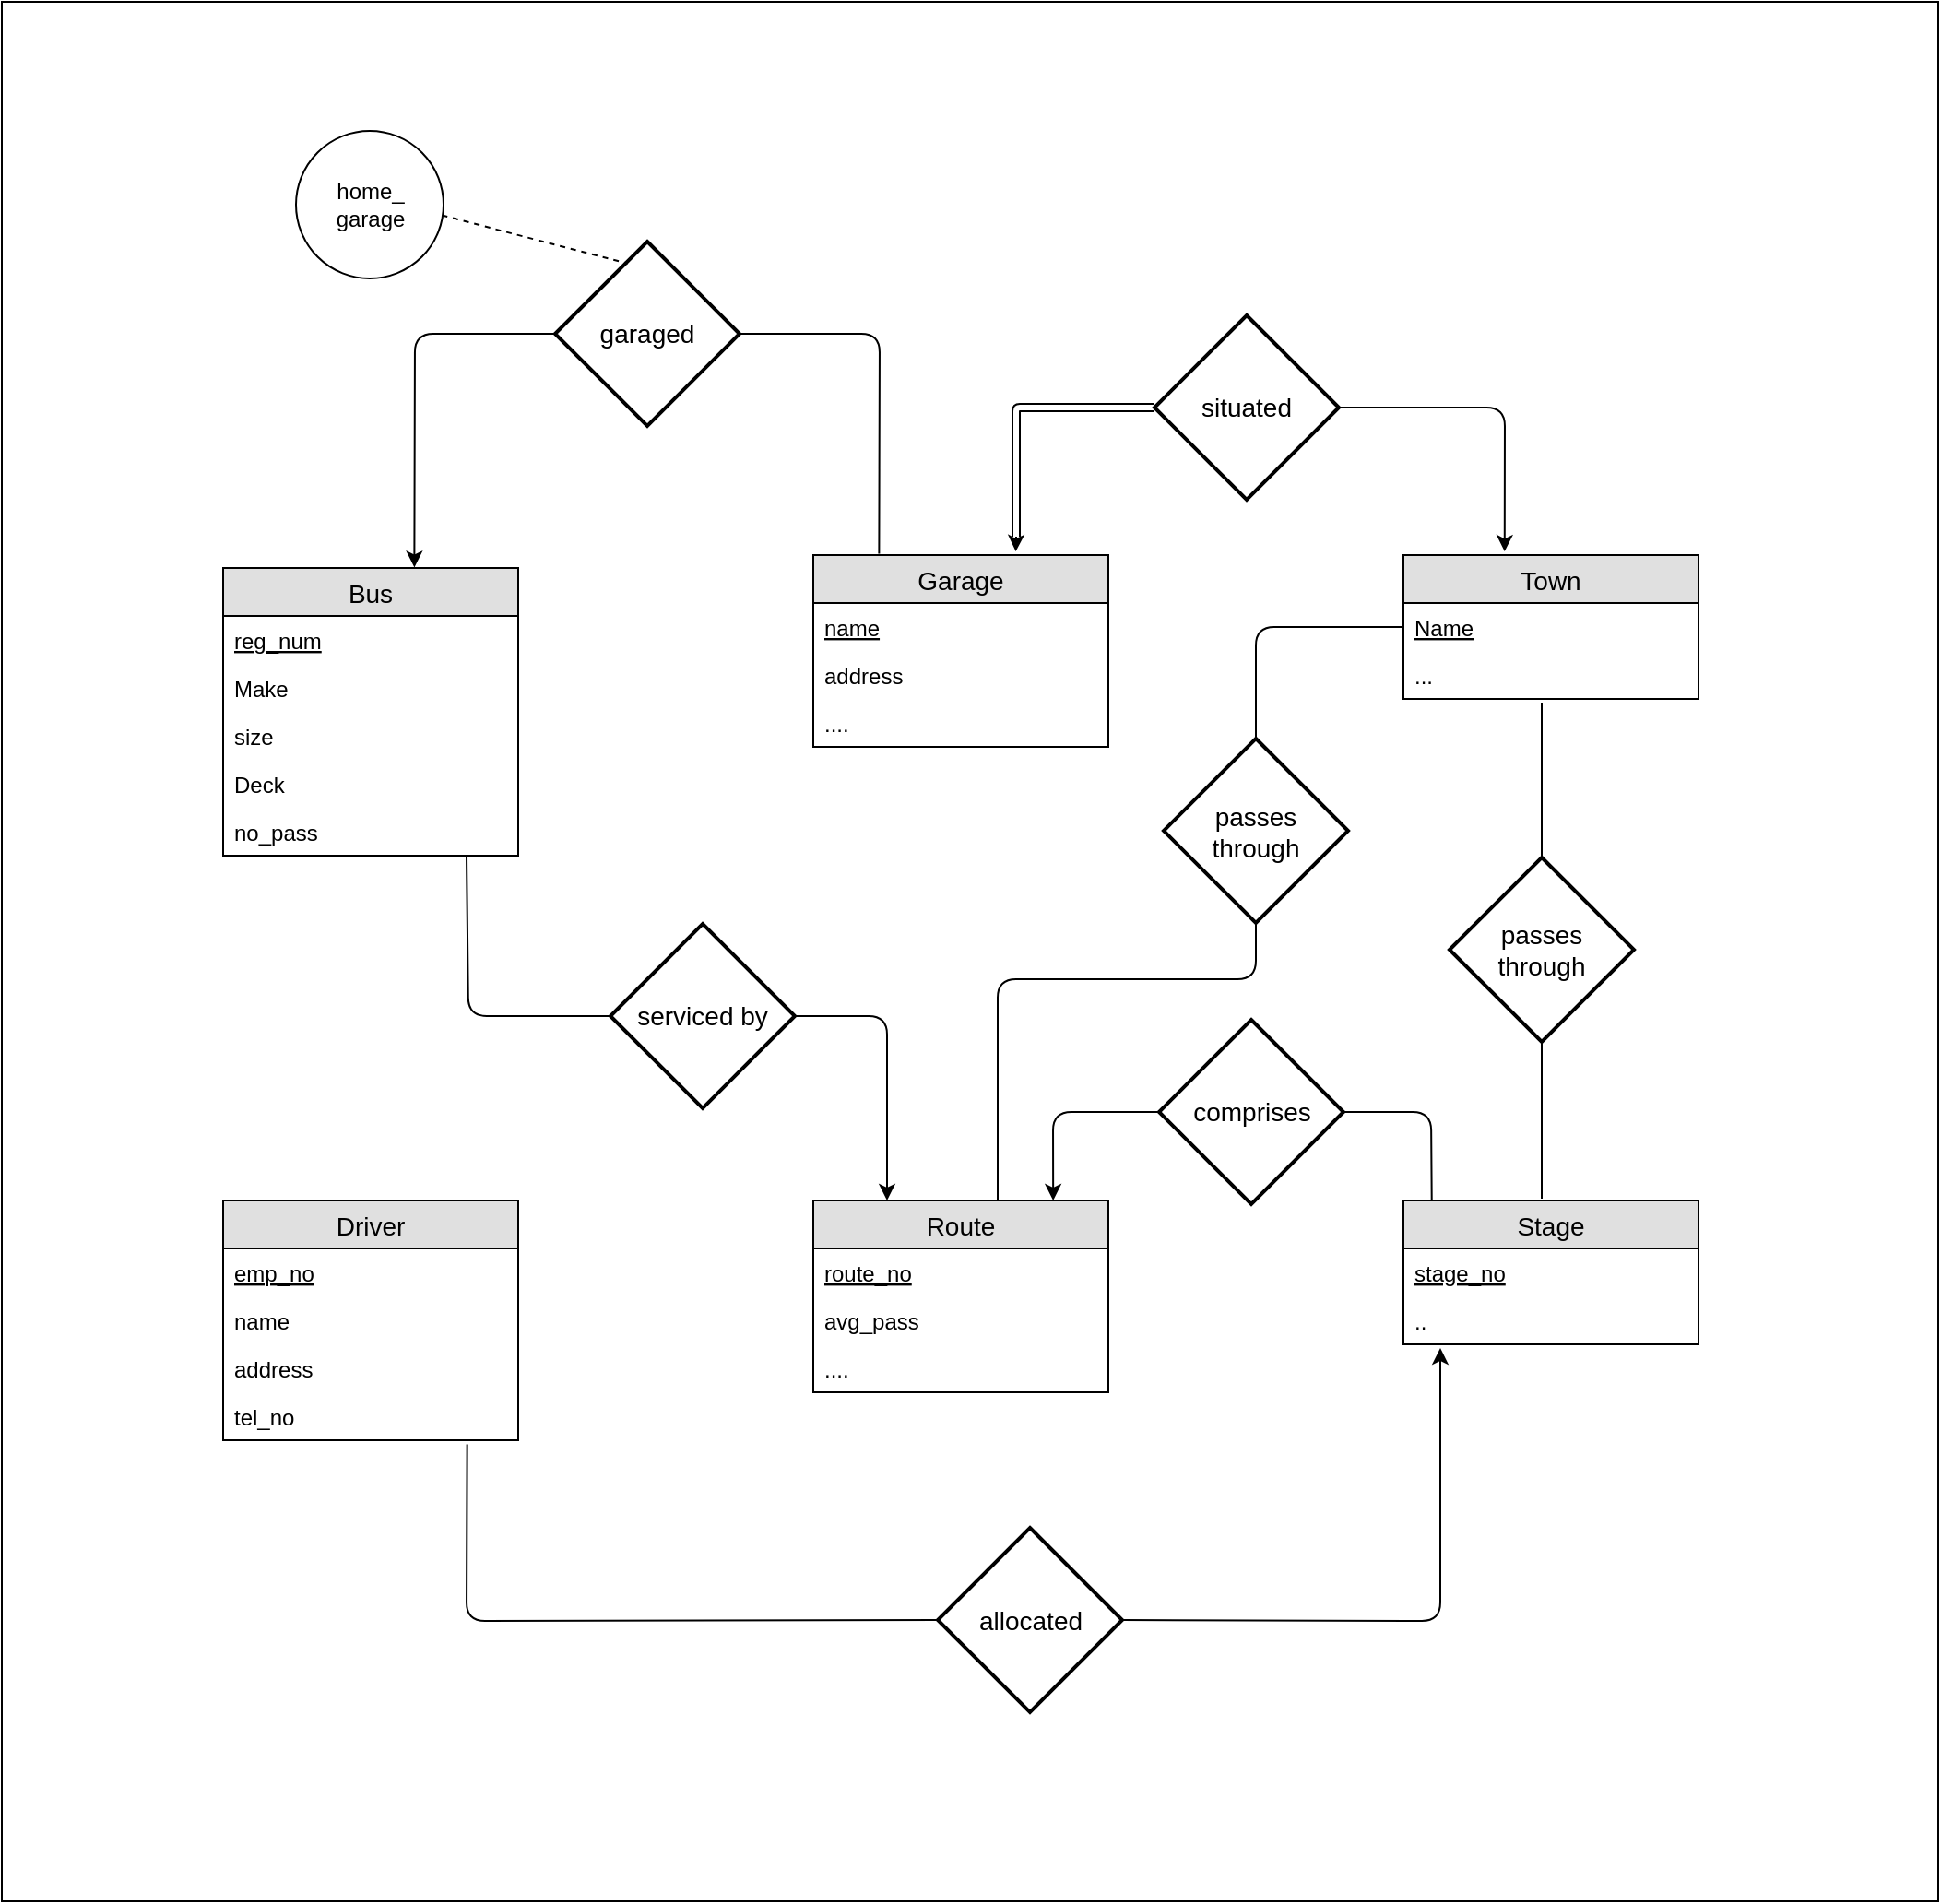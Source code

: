 <mxfile version="13.6.4" type="github"><diagram id="V0qjt5Rt9c-TLqGzVptZ" name="Page-1"><mxGraphModel dx="1840" dy="1577" grid="1" gridSize="10" guides="1" tooltips="1" connect="1" arrows="1" fold="1" page="1" pageScale="1" pageWidth="850" pageHeight="1100" math="0" shadow="0"><root><mxCell id="0"/><mxCell id="1" parent="0"/><mxCell id="VQQyLDHfN_LTw15MaXbm-67" value="" style="rounded=0;whiteSpace=wrap;html=1;fillColor=none;fontColor=none;" parent="1" vertex="1"><mxGeometry x="-200" y="-70" width="1050" height="1030" as="geometry"/></mxCell><mxCell id="VQQyLDHfN_LTw15MaXbm-1" value="Garage" style="swimlane;fontStyle=0;childLayout=stackLayout;horizontal=1;startSize=26;fillColor=#e0e0e0;horizontalStack=0;resizeParent=1;resizeParentMax=0;resizeLast=0;collapsible=1;marginBottom=0;swimlaneFillColor=#ffffff;align=center;fontSize=14;" parent="1" vertex="1"><mxGeometry x="240" y="230" width="160" height="104" as="geometry"/></mxCell><mxCell id="VQQyLDHfN_LTw15MaXbm-2" value="name" style="text;strokeColor=none;fillColor=none;spacingLeft=4;spacingRight=4;overflow=hidden;rotatable=0;points=[[0,0.5],[1,0.5]];portConstraint=eastwest;fontSize=12;fontStyle=4" parent="VQQyLDHfN_LTw15MaXbm-1" vertex="1"><mxGeometry y="26" width="160" height="26" as="geometry"/></mxCell><mxCell id="VQQyLDHfN_LTw15MaXbm-3" value="address" style="text;strokeColor=none;fillColor=none;spacingLeft=4;spacingRight=4;overflow=hidden;rotatable=0;points=[[0,0.5],[1,0.5]];portConstraint=eastwest;fontSize=12;" parent="VQQyLDHfN_LTw15MaXbm-1" vertex="1"><mxGeometry y="52" width="160" height="26" as="geometry"/></mxCell><mxCell id="VQQyLDHfN_LTw15MaXbm-4" value="...." style="text;strokeColor=none;fillColor=none;spacingLeft=4;spacingRight=4;overflow=hidden;rotatable=0;points=[[0,0.5],[1,0.5]];portConstraint=eastwest;fontSize=12;" parent="VQQyLDHfN_LTw15MaXbm-1" vertex="1"><mxGeometry y="78" width="160" height="26" as="geometry"/></mxCell><mxCell id="VQQyLDHfN_LTw15MaXbm-9" value="Town" style="swimlane;fontStyle=0;childLayout=stackLayout;horizontal=1;startSize=26;fillColor=#e0e0e0;horizontalStack=0;resizeParent=1;resizeParentMax=0;resizeLast=0;collapsible=1;marginBottom=0;swimlaneFillColor=#ffffff;align=center;fontSize=14;" parent="1" vertex="1"><mxGeometry x="560" y="230" width="160" height="78" as="geometry"/></mxCell><mxCell id="VQQyLDHfN_LTw15MaXbm-10" value="Name" style="text;strokeColor=none;fillColor=none;spacingLeft=4;spacingRight=4;overflow=hidden;rotatable=0;points=[[0,0.5],[1,0.5]];portConstraint=eastwest;fontSize=12;fontStyle=4" parent="VQQyLDHfN_LTw15MaXbm-9" vertex="1"><mxGeometry y="26" width="160" height="26" as="geometry"/></mxCell><mxCell id="VQQyLDHfN_LTw15MaXbm-12" value="..." style="text;strokeColor=none;fillColor=none;spacingLeft=4;spacingRight=4;overflow=hidden;rotatable=0;points=[[0,0.5],[1,0.5]];portConstraint=eastwest;fontSize=12;" parent="VQQyLDHfN_LTw15MaXbm-9" vertex="1"><mxGeometry y="52" width="160" height="26" as="geometry"/></mxCell><mxCell id="VQQyLDHfN_LTw15MaXbm-13" value="Bus" style="swimlane;fontStyle=0;childLayout=stackLayout;horizontal=1;startSize=26;fillColor=#e0e0e0;horizontalStack=0;resizeParent=1;resizeParentMax=0;resizeLast=0;collapsible=1;marginBottom=0;swimlaneFillColor=#ffffff;align=center;fontSize=14;" parent="1" vertex="1"><mxGeometry x="-80" y="237" width="160" height="156" as="geometry"/></mxCell><mxCell id="VQQyLDHfN_LTw15MaXbm-14" value="reg_num" style="text;strokeColor=none;fillColor=none;spacingLeft=4;spacingRight=4;overflow=hidden;rotatable=0;points=[[0,0.5],[1,0.5]];portConstraint=eastwest;fontSize=12;fontStyle=4" parent="VQQyLDHfN_LTw15MaXbm-13" vertex="1"><mxGeometry y="26" width="160" height="26" as="geometry"/></mxCell><mxCell id="VQQyLDHfN_LTw15MaXbm-15" value="Make" style="text;strokeColor=none;fillColor=none;spacingLeft=4;spacingRight=4;overflow=hidden;rotatable=0;points=[[0,0.5],[1,0.5]];portConstraint=eastwest;fontSize=12;" parent="VQQyLDHfN_LTw15MaXbm-13" vertex="1"><mxGeometry y="52" width="160" height="26" as="geometry"/></mxCell><mxCell id="VQQyLDHfN_LTw15MaXbm-16" value="size" style="text;strokeColor=none;fillColor=none;spacingLeft=4;spacingRight=4;overflow=hidden;rotatable=0;points=[[0,0.5],[1,0.5]];portConstraint=eastwest;fontSize=12;" parent="VQQyLDHfN_LTw15MaXbm-13" vertex="1"><mxGeometry y="78" width="160" height="26" as="geometry"/></mxCell><mxCell id="VQQyLDHfN_LTw15MaXbm-30" value="Deck" style="text;strokeColor=none;fillColor=none;spacingLeft=4;spacingRight=4;overflow=hidden;rotatable=0;points=[[0,0.5],[1,0.5]];portConstraint=eastwest;fontSize=12;" parent="VQQyLDHfN_LTw15MaXbm-13" vertex="1"><mxGeometry y="104" width="160" height="26" as="geometry"/></mxCell><mxCell id="VQQyLDHfN_LTw15MaXbm-31" value="no_pass" style="text;strokeColor=none;fillColor=none;spacingLeft=4;spacingRight=4;overflow=hidden;rotatable=0;points=[[0,0.5],[1,0.5]];portConstraint=eastwest;fontSize=12;" parent="VQQyLDHfN_LTw15MaXbm-13" vertex="1"><mxGeometry y="130" width="160" height="26" as="geometry"/></mxCell><mxCell id="VQQyLDHfN_LTw15MaXbm-17" value="Driver" style="swimlane;fontStyle=0;childLayout=stackLayout;horizontal=1;startSize=26;fillColor=#e0e0e0;horizontalStack=0;resizeParent=1;resizeParentMax=0;resizeLast=0;collapsible=1;marginBottom=0;swimlaneFillColor=#ffffff;align=center;fontSize=14;" parent="1" vertex="1"><mxGeometry x="-80" y="580" width="160" height="130" as="geometry"/></mxCell><mxCell id="VQQyLDHfN_LTw15MaXbm-18" value="emp_no" style="text;strokeColor=none;fillColor=none;spacingLeft=4;spacingRight=4;overflow=hidden;rotatable=0;points=[[0,0.5],[1,0.5]];portConstraint=eastwest;fontSize=12;fontStyle=4" parent="VQQyLDHfN_LTw15MaXbm-17" vertex="1"><mxGeometry y="26" width="160" height="26" as="geometry"/></mxCell><mxCell id="VQQyLDHfN_LTw15MaXbm-19" value="name" style="text;strokeColor=none;fillColor=none;spacingLeft=4;spacingRight=4;overflow=hidden;rotatable=0;points=[[0,0.5],[1,0.5]];portConstraint=eastwest;fontSize=12;" parent="VQQyLDHfN_LTw15MaXbm-17" vertex="1"><mxGeometry y="52" width="160" height="26" as="geometry"/></mxCell><mxCell id="VQQyLDHfN_LTw15MaXbm-20" value="address" style="text;strokeColor=none;fillColor=none;spacingLeft=4;spacingRight=4;overflow=hidden;rotatable=0;points=[[0,0.5],[1,0.5]];portConstraint=eastwest;fontSize=12;" parent="VQQyLDHfN_LTw15MaXbm-17" vertex="1"><mxGeometry y="78" width="160" height="26" as="geometry"/></mxCell><mxCell id="VQQyLDHfN_LTw15MaXbm-32" value="tel_no" style="text;strokeColor=none;fillColor=none;spacingLeft=4;spacingRight=4;overflow=hidden;rotatable=0;points=[[0,0.5],[1,0.5]];portConstraint=eastwest;fontSize=12;" parent="VQQyLDHfN_LTw15MaXbm-17" vertex="1"><mxGeometry y="104" width="160" height="26" as="geometry"/></mxCell><mxCell id="VQQyLDHfN_LTw15MaXbm-21" value="Stage" style="swimlane;fontStyle=0;childLayout=stackLayout;horizontal=1;startSize=26;fillColor=#e0e0e0;horizontalStack=0;resizeParent=1;resizeParentMax=0;resizeLast=0;collapsible=1;marginBottom=0;swimlaneFillColor=#ffffff;align=center;fontSize=14;" parent="1" vertex="1"><mxGeometry x="560" y="580" width="160" height="78" as="geometry"/></mxCell><mxCell id="VQQyLDHfN_LTw15MaXbm-22" value="stage_no" style="text;strokeColor=none;fillColor=none;spacingLeft=4;spacingRight=4;overflow=hidden;rotatable=0;points=[[0,0.5],[1,0.5]];portConstraint=eastwest;fontSize=12;fontStyle=4" parent="VQQyLDHfN_LTw15MaXbm-21" vertex="1"><mxGeometry y="26" width="160" height="26" as="geometry"/></mxCell><mxCell id="VQQyLDHfN_LTw15MaXbm-24" value=".." style="text;strokeColor=none;fillColor=none;spacingLeft=4;spacingRight=4;overflow=hidden;rotatable=0;points=[[0,0.5],[1,0.5]];portConstraint=eastwest;fontSize=12;" parent="VQQyLDHfN_LTw15MaXbm-21" vertex="1"><mxGeometry y="52" width="160" height="26" as="geometry"/></mxCell><mxCell id="VQQyLDHfN_LTw15MaXbm-25" value="Route" style="swimlane;fontStyle=0;childLayout=stackLayout;horizontal=1;startSize=26;fillColor=#e0e0e0;horizontalStack=0;resizeParent=1;resizeParentMax=0;resizeLast=0;collapsible=1;marginBottom=0;swimlaneFillColor=#ffffff;align=center;fontSize=14;" parent="1" vertex="1"><mxGeometry x="240" y="580" width="160" height="104" as="geometry"/></mxCell><mxCell id="VQQyLDHfN_LTw15MaXbm-26" value="route_no" style="text;strokeColor=none;fillColor=none;spacingLeft=4;spacingRight=4;overflow=hidden;rotatable=0;points=[[0,0.5],[1,0.5]];portConstraint=eastwest;fontSize=12;fontStyle=4" parent="VQQyLDHfN_LTw15MaXbm-25" vertex="1"><mxGeometry y="26" width="160" height="26" as="geometry"/></mxCell><mxCell id="VQQyLDHfN_LTw15MaXbm-27" value="avg_pass" style="text;strokeColor=none;fillColor=none;spacingLeft=4;spacingRight=4;overflow=hidden;rotatable=0;points=[[0,0.5],[1,0.5]];portConstraint=eastwest;fontSize=12;" parent="VQQyLDHfN_LTw15MaXbm-25" vertex="1"><mxGeometry y="52" width="160" height="26" as="geometry"/></mxCell><mxCell id="VQQyLDHfN_LTw15MaXbm-28" value="...." style="text;strokeColor=none;fillColor=none;spacingLeft=4;spacingRight=4;overflow=hidden;rotatable=0;points=[[0,0.5],[1,0.5]];portConstraint=eastwest;fontSize=12;" parent="VQQyLDHfN_LTw15MaXbm-25" vertex="1"><mxGeometry y="78" width="160" height="26" as="geometry"/></mxCell><mxCell id="VQQyLDHfN_LTw15MaXbm-34" value="serviced by" style="shape=rhombus;strokeWidth=2;fontSize=17;perimeter=rhombusPerimeter;whiteSpace=wrap;html=1;align=center;fontSize=14;" parent="1" vertex="1"><mxGeometry x="130" y="430" width="100" height="100" as="geometry"/></mxCell><mxCell id="VQQyLDHfN_LTw15MaXbm-35" value="" style="endArrow=none;html=1;entryX=0;entryY=0.5;entryDx=0;entryDy=0;exitX=0.825;exitY=0.992;exitDx=0;exitDy=0;exitPerimeter=0;" parent="1" source="VQQyLDHfN_LTw15MaXbm-31" target="VQQyLDHfN_LTw15MaXbm-34" edge="1"><mxGeometry width="50" height="50" relative="1" as="geometry"><mxPoint x="53" y="390" as="sourcePoint"/><mxPoint x="40" y="470" as="targetPoint"/><Array as="points"><mxPoint x="53" y="480"/></Array></mxGeometry></mxCell><mxCell id="VQQyLDHfN_LTw15MaXbm-36" value="" style="endArrow=classic;html=1;exitX=1;exitY=0.5;exitDx=0;exitDy=0;entryX=0.25;entryY=0;entryDx=0;entryDy=0;" parent="1" source="VQQyLDHfN_LTw15MaXbm-34" target="VQQyLDHfN_LTw15MaXbm-25" edge="1"><mxGeometry width="50" height="50" relative="1" as="geometry"><mxPoint x="250" y="530" as="sourcePoint"/><mxPoint x="300" y="480" as="targetPoint"/><Array as="points"><mxPoint x="280" y="480"/></Array></mxGeometry></mxCell><mxCell id="VQQyLDHfN_LTw15MaXbm-37" value="comprises" style="shape=rhombus;strokeWidth=2;fontSize=17;perimeter=rhombusPerimeter;whiteSpace=wrap;html=1;align=center;fontSize=14;" parent="1" vertex="1"><mxGeometry x="427.5" y="482" width="100" height="100" as="geometry"/></mxCell><mxCell id="VQQyLDHfN_LTw15MaXbm-38" value="" style="endArrow=none;html=1;entryX=1;entryY=0.5;entryDx=0;entryDy=0;exitX=0.096;exitY=-0.006;exitDx=0;exitDy=0;exitPerimeter=0;" parent="1" source="VQQyLDHfN_LTw15MaXbm-21" target="VQQyLDHfN_LTw15MaXbm-37" edge="1"><mxGeometry width="50" height="50" relative="1" as="geometry"><mxPoint x="520" y="590" as="sourcePoint"/><mxPoint x="540" y="570" as="targetPoint"/><Array as="points"><mxPoint x="575" y="532"/></Array></mxGeometry></mxCell><mxCell id="VQQyLDHfN_LTw15MaXbm-39" value="" style="endArrow=classic;html=1;exitX=0;exitY=0.5;exitDx=0;exitDy=0;entryX=0.813;entryY=0;entryDx=0;entryDy=0;entryPerimeter=0;" parent="1" source="VQQyLDHfN_LTw15MaXbm-37" target="VQQyLDHfN_LTw15MaXbm-25" edge="1"><mxGeometry width="50" height="50" relative="1" as="geometry"><mxPoint x="547.5" y="582" as="sourcePoint"/><mxPoint x="577.333" y="632.167" as="targetPoint"/><Array as="points"><mxPoint x="370" y="532"/></Array></mxGeometry></mxCell><mxCell id="VQQyLDHfN_LTw15MaXbm-43" value="" style="endArrow=none;html=1;entryX=0;entryY=0.5;entryDx=0;entryDy=0;exitX=0.827;exitY=1.087;exitDx=0;exitDy=0;exitPerimeter=0;" parent="1" source="VQQyLDHfN_LTw15MaXbm-32" target="VQQyLDHfN_LTw15MaXbm-44" edge="1"><mxGeometry width="50" height="50" relative="1" as="geometry"><mxPoint x="229.833" y="720.167" as="sourcePoint"/><mxPoint x="217.5" y="797.5" as="targetPoint"/><Array as="points"><mxPoint x="52" y="808"/></Array></mxGeometry></mxCell><mxCell id="VQQyLDHfN_LTw15MaXbm-44" value="allocated" style="shape=rhombus;strokeWidth=2;fontSize=17;perimeter=rhombusPerimeter;whiteSpace=wrap;html=1;align=center;fontSize=14;" parent="1" vertex="1"><mxGeometry x="307.5" y="757.5" width="100" height="100" as="geometry"/></mxCell><mxCell id="VQQyLDHfN_LTw15MaXbm-45" value="" style="endArrow=classic;html=1;exitX=1;exitY=0.5;exitDx=0;exitDy=0;entryX=0.125;entryY=1.077;entryDx=0;entryDy=0;entryPerimeter=0;" parent="1" source="VQQyLDHfN_LTw15MaXbm-44" target="VQQyLDHfN_LTw15MaXbm-24" edge="1"><mxGeometry width="50" height="50" relative="1" as="geometry"><mxPoint x="427.5" y="857.5" as="sourcePoint"/><mxPoint x="457.333" y="907.667" as="targetPoint"/><Array as="points"><mxPoint x="580" y="808"/></Array></mxGeometry></mxCell><mxCell id="VQQyLDHfN_LTw15MaXbm-47" value="passes&lt;br&gt;through&lt;br&gt;" style="shape=rhombus;strokeWidth=2;fontSize=17;perimeter=rhombusPerimeter;whiteSpace=wrap;html=1;align=center;fontSize=14;" parent="1" vertex="1"><mxGeometry x="585" y="394" width="100" height="100" as="geometry"/></mxCell><mxCell id="VQQyLDHfN_LTw15MaXbm-50" value="" style="endArrow=none;html=1;entryX=0.5;entryY=0;entryDx=0;entryDy=0;" parent="1" target="VQQyLDHfN_LTw15MaXbm-47" edge="1"><mxGeometry width="50" height="50" relative="1" as="geometry"><mxPoint x="635" y="310" as="sourcePoint"/><mxPoint x="500" y="370" as="targetPoint"/></mxGeometry></mxCell><mxCell id="VQQyLDHfN_LTw15MaXbm-52" value="" style="endArrow=none;html=1;entryX=0.5;entryY=1;entryDx=0;entryDy=0;" parent="1" target="VQQyLDHfN_LTw15MaXbm-47" edge="1"><mxGeometry width="50" height="50" relative="1" as="geometry"><mxPoint x="635" y="579" as="sourcePoint"/><mxPoint x="530" y="430" as="targetPoint"/></mxGeometry></mxCell><mxCell id="VQQyLDHfN_LTw15MaXbm-53" value="passes&lt;br&gt;through&lt;br&gt;" style="shape=rhombus;strokeWidth=2;fontSize=17;perimeter=rhombusPerimeter;whiteSpace=wrap;html=1;align=center;fontSize=14;" parent="1" vertex="1"><mxGeometry x="430" y="329.5" width="100" height="100" as="geometry"/></mxCell><mxCell id="VQQyLDHfN_LTw15MaXbm-54" value="" style="endArrow=none;html=1;entryX=0.5;entryY=1;entryDx=0;entryDy=0;exitX=0.625;exitY=0;exitDx=0;exitDy=0;exitPerimeter=0;" parent="1" source="VQQyLDHfN_LTw15MaXbm-25" target="VQQyLDHfN_LTw15MaXbm-53" edge="1"><mxGeometry width="50" height="50" relative="1" as="geometry"><mxPoint x="480" y="514.5" as="sourcePoint"/><mxPoint x="375" y="365.5" as="targetPoint"/><Array as="points"><mxPoint x="340" y="460"/><mxPoint x="480" y="460"/></Array></mxGeometry></mxCell><mxCell id="VQQyLDHfN_LTw15MaXbm-55" value="" style="endArrow=none;html=1;entryX=0.5;entryY=0;entryDx=0;entryDy=0;exitX=0;exitY=0.5;exitDx=0;exitDy=0;" parent="1" source="VQQyLDHfN_LTw15MaXbm-10" target="VQQyLDHfN_LTw15MaXbm-53" edge="1"><mxGeometry width="50" height="50" relative="1" as="geometry"><mxPoint x="480" y="245.5" as="sourcePoint"/><mxPoint x="345" y="305.5" as="targetPoint"/><Array as="points"><mxPoint x="480" y="269"/></Array></mxGeometry></mxCell><mxCell id="VQQyLDHfN_LTw15MaXbm-56" value="situated" style="shape=rhombus;strokeWidth=2;fontSize=17;perimeter=rhombusPerimeter;whiteSpace=wrap;html=1;align=center;fontSize=14;" parent="1" vertex="1"><mxGeometry x="425" y="100" width="100" height="100" as="geometry"/></mxCell><mxCell id="VQQyLDHfN_LTw15MaXbm-57" value="" style="endArrow=classic;html=1;exitX=1;exitY=0.5;exitDx=0;exitDy=0;entryX=0.343;entryY=-0.025;entryDx=0;entryDy=0;entryPerimeter=0;" parent="1" source="VQQyLDHfN_LTw15MaXbm-56" target="VQQyLDHfN_LTw15MaXbm-9" edge="1"><mxGeometry width="50" height="50" relative="1" as="geometry"><mxPoint x="610" y="180" as="sourcePoint"/><mxPoint x="660" y="130" as="targetPoint"/><Array as="points"><mxPoint x="615" y="150"/></Array></mxGeometry></mxCell><mxCell id="VQQyLDHfN_LTw15MaXbm-58" value="" style="endArrow=classic;html=1;entryX=0.343;entryY=-0.025;entryDx=0;entryDy=0;entryPerimeter=0;" parent="1" edge="1"><mxGeometry width="50" height="50" relative="1" as="geometry"><mxPoint x="350" y="220" as="sourcePoint"/><mxPoint x="349.8" y="228" as="targetPoint"/><Array as="points"><mxPoint x="350" y="220"/></Array></mxGeometry></mxCell><mxCell id="VQQyLDHfN_LTw15MaXbm-60" value="garaged" style="shape=rhombus;strokeWidth=2;fontSize=17;perimeter=rhombusPerimeter;whiteSpace=wrap;html=1;align=center;fontSize=14;" parent="1" vertex="1"><mxGeometry x="100" y="60" width="100" height="100" as="geometry"/></mxCell><mxCell id="VQQyLDHfN_LTw15MaXbm-61" value="" style="endArrow=none;html=1;entryX=1;entryY=0.5;entryDx=0;entryDy=0;exitX=0.223;exitY=-0.007;exitDx=0;exitDy=0;exitPerimeter=0;" parent="1" source="VQQyLDHfN_LTw15MaXbm-1" target="VQQyLDHfN_LTw15MaXbm-60" edge="1"><mxGeometry width="50" height="50" relative="1" as="geometry"><mxPoint x="10" y="180" as="sourcePoint"/><mxPoint x="60" y="130" as="targetPoint"/><Array as="points"><mxPoint x="276" y="110"/></Array></mxGeometry></mxCell><mxCell id="VQQyLDHfN_LTw15MaXbm-62" value="" style="endArrow=classic;html=1;entryX=0.648;entryY=-0.002;entryDx=0;entryDy=0;entryPerimeter=0;exitX=0;exitY=0.5;exitDx=0;exitDy=0;" parent="1" source="VQQyLDHfN_LTw15MaXbm-60" target="VQQyLDHfN_LTw15MaXbm-13" edge="1"><mxGeometry width="50" height="50" relative="1" as="geometry"><mxPoint x="-70" y="150" as="sourcePoint"/><mxPoint x="-20" y="100" as="targetPoint"/><Array as="points"><mxPoint x="24" y="110"/></Array></mxGeometry></mxCell><mxCell id="VQQyLDHfN_LTw15MaXbm-63" value="" style="endArrow=none;dashed=1;html=1;entryX=0.394;entryY=0.119;entryDx=0;entryDy=0;entryPerimeter=0;exitX=0.99;exitY=0.572;exitDx=0;exitDy=0;exitPerimeter=0;" parent="1" source="VQQyLDHfN_LTw15MaXbm-64" target="VQQyLDHfN_LTw15MaXbm-60" edge="1"><mxGeometry width="50" height="50" relative="1" as="geometry"><mxPoint x="50" y="50" as="sourcePoint"/><mxPoint x="30" y="40" as="targetPoint"/></mxGeometry></mxCell><mxCell id="VQQyLDHfN_LTw15MaXbm-64" value="home_&lt;br&gt;garage&lt;br&gt;" style="ellipse;whiteSpace=wrap;html=1;aspect=fixed;" parent="1" vertex="1"><mxGeometry x="-40.5" width="80" height="80" as="geometry"/></mxCell><mxCell id="VQQyLDHfN_LTw15MaXbm-66" value="" style="shape=link;html=1;fontColor=none;entryX=0;entryY=0.5;entryDx=0;entryDy=0;" parent="1" target="VQQyLDHfN_LTw15MaXbm-56" edge="1"><mxGeometry width="50" height="50" relative="1" as="geometry"><mxPoint x="350" y="220" as="sourcePoint"/><mxPoint x="382.5" y="160" as="targetPoint"/><Array as="points"><mxPoint x="350" y="150"/></Array></mxGeometry></mxCell></root></mxGraphModel></diagram></mxfile>